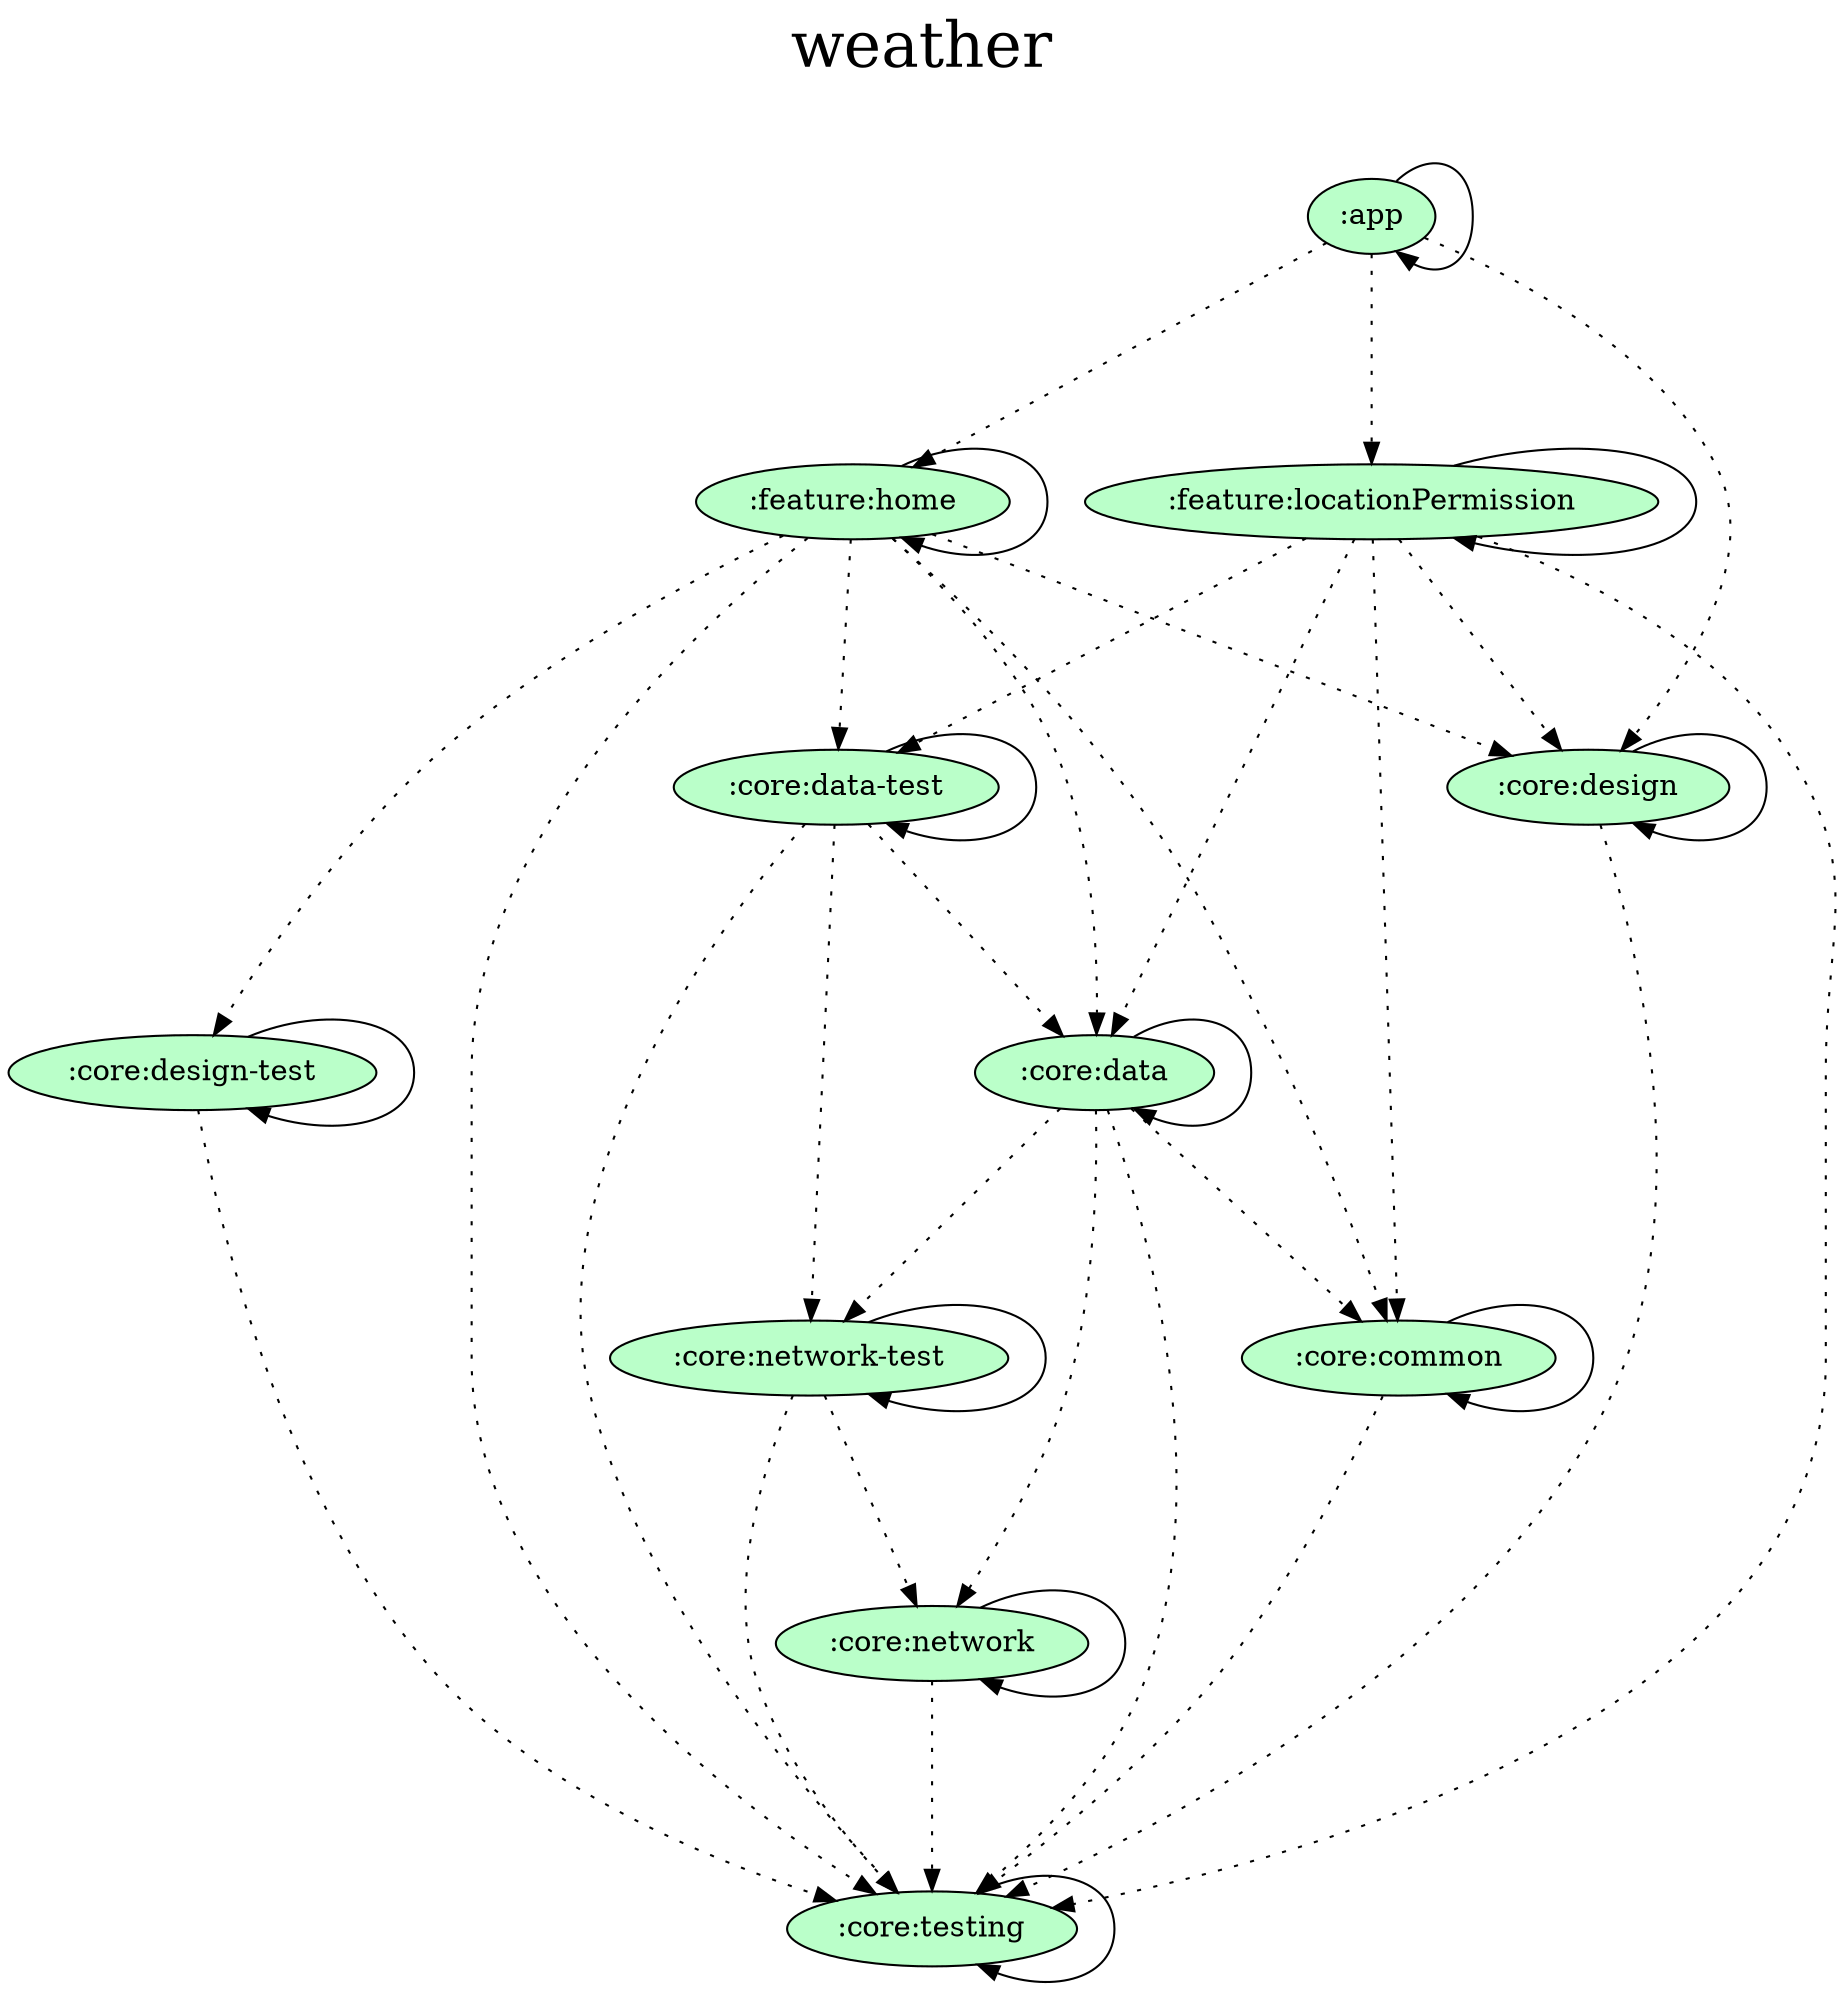 digraph {
  graph [label="weather\n ",labelloc=t,fontsize=30,ranksep=1.4];
  node [style=filled, fillcolor="#bbbbbb"];
  rankdir=TB;

  # Projects

  ":app" [fillcolor="#baffc9"];
  ":core:common" [fillcolor="#baffc9"];
  ":core:data" [fillcolor="#baffc9"];
  ":core:data-test" [fillcolor="#baffc9"];
  ":core:design" [fillcolor="#baffc9"];
  ":core:design-test" [fillcolor="#baffc9"];
  ":core:network" [fillcolor="#baffc9"];
  ":core:network-test" [fillcolor="#baffc9"];
  ":core:testing" [fillcolor="#baffc9"];
  ":feature:home" [fillcolor="#baffc9"];
  ":feature:locationPermission" [fillcolor="#baffc9"];

  {rank = same;}

  # Dependencies

  ":app" -> ":app"
  ":app" -> ":core:design" [style=dotted]
  ":app" -> ":feature:home" [style=dotted]
  ":app" -> ":feature:locationPermission" [style=dotted]
  ":core:common" -> ":core:common"
  ":core:common" -> ":core:testing" [style=dotted]
  ":core:data" -> ":core:data"
  ":core:data" -> ":core:common" [style=dotted]
  ":core:data" -> ":core:network" [style=dotted]
  ":core:data" -> ":core:testing" [style=dotted]
  ":core:data" -> ":core:network-test" [style=dotted]
  ":core:data-test" -> ":core:network-test" [style=dotted, style=dotted]
  ":core:data-test" -> ":core:data-test"
  ":core:data-test" -> ":core:data" [style=dotted]
  ":core:data-test" -> ":core:testing" [style=dotted]
  ":core:design" -> ":core:design"
  ":core:design" -> ":core:testing" [style=dotted]
  ":core:design-test" -> ":core:design-test"
  ":core:design-test" -> ":core:testing" [style=dotted]
  ":core:network" -> ":core:network"
  ":core:network" -> ":core:testing" [style=dotted]
  ":core:network-test" -> ":core:network-test"
  ":core:network-test" -> ":core:network" [style=dotted]
  ":core:network-test" -> ":core:testing" [style=dotted]
  ":core:testing" -> ":core:testing"
  ":feature:home" -> ":core:common" [style=dotted, style=dotted]
  ":feature:home" -> ":core:testing" [style=dotted, style=dotted]
  ":feature:home" -> ":core:data-test" [style=dotted, style=dotted]
  ":feature:home" -> ":core:design-test" [style=dotted]
  ":feature:home" -> ":feature:home"
  ":feature:home" -> ":core:data" [style=dotted]
  ":feature:home" -> ":core:design" [style=dotted]
  ":feature:locationPermission" -> ":core:testing" [style=dotted, style=dotted]
  ":feature:locationPermission" -> ":feature:locationPermission"
  ":feature:locationPermission" -> ":core:common" [style=dotted]
  ":feature:locationPermission" -> ":core:data" [style=dotted]
  ":feature:locationPermission" -> ":core:design" [style=dotted]
  ":feature:locationPermission" -> ":core:data-test" [style=dotted]
}

